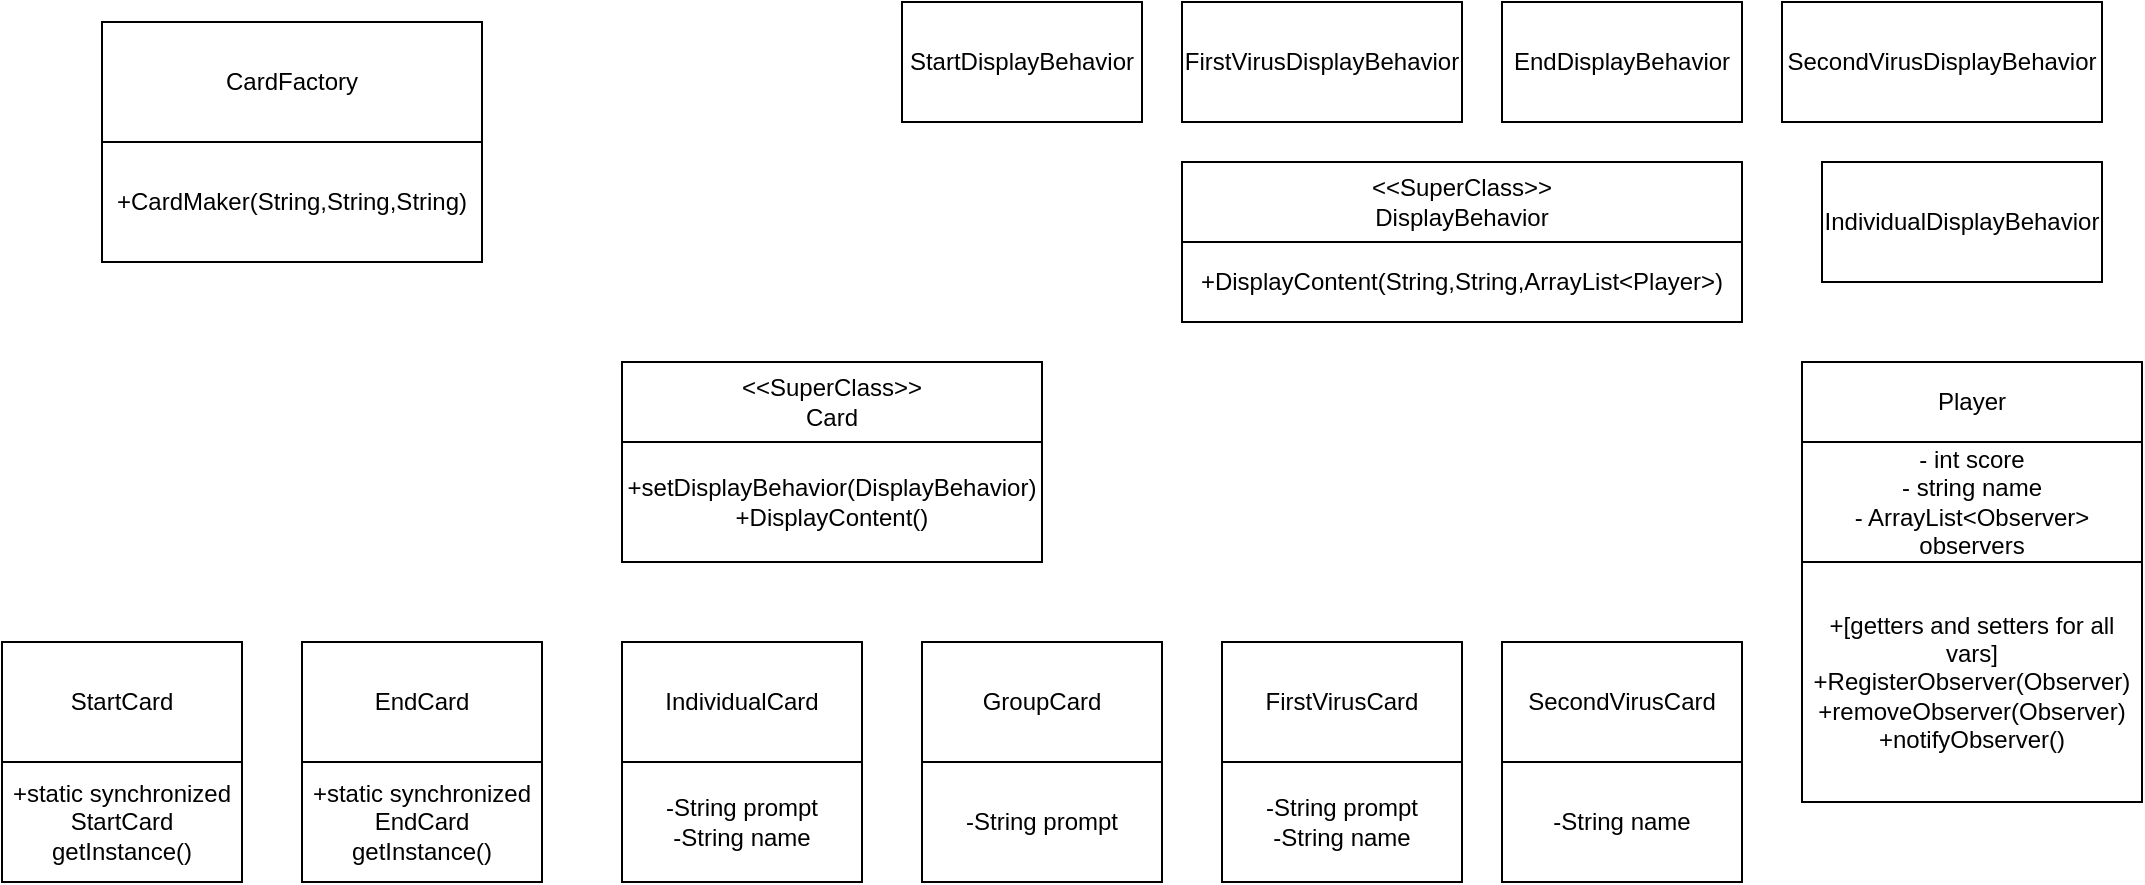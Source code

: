 <mxfile version="20.5.3" type="github">
  <diagram id="s4nw9thNw9h5mvvjcwDq" name="Page-1">
    <mxGraphModel dx="1189" dy="828" grid="1" gridSize="10" guides="1" tooltips="1" connect="1" arrows="1" fold="1" page="1" pageScale="1" pageWidth="850" pageHeight="1100" math="0" shadow="0">
      <root>
        <mxCell id="0" />
        <mxCell id="1" parent="0" />
        <mxCell id="DE9zy7Kcf4jHZsRejtrs-1" value="&amp;lt;&amp;lt;SuperClass&amp;gt;&amp;gt;&lt;br&gt;DisplayBehavior" style="rounded=0;whiteSpace=wrap;html=1;" vertex="1" parent="1">
          <mxGeometry x="610" y="180" width="280" height="40" as="geometry" />
        </mxCell>
        <mxCell id="DE9zy7Kcf4jHZsRejtrs-2" value="+DisplayContent(String,String,ArrayList&amp;lt;Player&amp;gt;)" style="rounded=0;whiteSpace=wrap;html=1;" vertex="1" parent="1">
          <mxGeometry x="610" y="220" width="280" height="40" as="geometry" />
        </mxCell>
        <mxCell id="DE9zy7Kcf4jHZsRejtrs-3" value="StartDisplayBehavior" style="rounded=0;whiteSpace=wrap;html=1;" vertex="1" parent="1">
          <mxGeometry x="470" y="100" width="120" height="60" as="geometry" />
        </mxCell>
        <mxCell id="DE9zy7Kcf4jHZsRejtrs-4" value="EndDisplayBehavior" style="rounded=0;whiteSpace=wrap;html=1;" vertex="1" parent="1">
          <mxGeometry x="770" y="100" width="120" height="60" as="geometry" />
        </mxCell>
        <mxCell id="DE9zy7Kcf4jHZsRejtrs-5" value="FirstVirusDisplayBehavior" style="rounded=0;whiteSpace=wrap;html=1;" vertex="1" parent="1">
          <mxGeometry x="610" y="100" width="140" height="60" as="geometry" />
        </mxCell>
        <mxCell id="DE9zy7Kcf4jHZsRejtrs-6" value="SecondVirusDisplayBehavior" style="rounded=0;whiteSpace=wrap;html=1;" vertex="1" parent="1">
          <mxGeometry x="910" y="100" width="160" height="60" as="geometry" />
        </mxCell>
        <mxCell id="DE9zy7Kcf4jHZsRejtrs-7" value="IndividualDisplayBehavior" style="rounded=0;whiteSpace=wrap;html=1;" vertex="1" parent="1">
          <mxGeometry x="930" y="180" width="140" height="60" as="geometry" />
        </mxCell>
        <mxCell id="DE9zy7Kcf4jHZsRejtrs-10" value="CardFactory" style="rounded=0;whiteSpace=wrap;html=1;" vertex="1" parent="1">
          <mxGeometry x="70" y="110" width="190" height="60" as="geometry" />
        </mxCell>
        <mxCell id="DE9zy7Kcf4jHZsRejtrs-11" value="+CardMaker(String,String,String)" style="rounded=0;whiteSpace=wrap;html=1;" vertex="1" parent="1">
          <mxGeometry x="70" y="170" width="190" height="60" as="geometry" />
        </mxCell>
        <mxCell id="DE9zy7Kcf4jHZsRejtrs-12" value="&amp;lt;&amp;lt;SuperClass&amp;gt;&amp;gt;&lt;br&gt;Card" style="rounded=0;whiteSpace=wrap;html=1;" vertex="1" parent="1">
          <mxGeometry x="330" y="280" width="210" height="40" as="geometry" />
        </mxCell>
        <mxCell id="DE9zy7Kcf4jHZsRejtrs-13" value="+setDisplayBehavior(DisplayBehavior)&lt;br&gt;+DisplayContent()&lt;br&gt;" style="rounded=0;whiteSpace=wrap;html=1;" vertex="1" parent="1">
          <mxGeometry x="330" y="320" width="210" height="60" as="geometry" />
        </mxCell>
        <mxCell id="DE9zy7Kcf4jHZsRejtrs-14" value="StartCard" style="rounded=0;whiteSpace=wrap;html=1;" vertex="1" parent="1">
          <mxGeometry x="20" y="420" width="120" height="60" as="geometry" />
        </mxCell>
        <mxCell id="DE9zy7Kcf4jHZsRejtrs-15" value="EndCard" style="rounded=0;whiteSpace=wrap;html=1;" vertex="1" parent="1">
          <mxGeometry x="170" y="420" width="120" height="60" as="geometry" />
        </mxCell>
        <mxCell id="DE9zy7Kcf4jHZsRejtrs-16" value="IndividualCard" style="rounded=0;whiteSpace=wrap;html=1;" vertex="1" parent="1">
          <mxGeometry x="330" y="420" width="120" height="60" as="geometry" />
        </mxCell>
        <mxCell id="DE9zy7Kcf4jHZsRejtrs-17" value="GroupCard" style="rounded=0;whiteSpace=wrap;html=1;" vertex="1" parent="1">
          <mxGeometry x="480" y="420" width="120" height="60" as="geometry" />
        </mxCell>
        <mxCell id="DE9zy7Kcf4jHZsRejtrs-18" value="FirstVirusCard" style="rounded=0;whiteSpace=wrap;html=1;" vertex="1" parent="1">
          <mxGeometry x="630" y="420" width="120" height="60" as="geometry" />
        </mxCell>
        <mxCell id="DE9zy7Kcf4jHZsRejtrs-19" value="SecondVirusCard" style="rounded=0;whiteSpace=wrap;html=1;" vertex="1" parent="1">
          <mxGeometry x="770" y="420" width="120" height="60" as="geometry" />
        </mxCell>
        <mxCell id="DE9zy7Kcf4jHZsRejtrs-20" value="+static synchronized StartCard getInstance()" style="rounded=0;whiteSpace=wrap;html=1;" vertex="1" parent="1">
          <mxGeometry x="20" y="480" width="120" height="60" as="geometry" />
        </mxCell>
        <mxCell id="DE9zy7Kcf4jHZsRejtrs-21" value="+static synchronized EndCard getInstance()" style="rounded=0;whiteSpace=wrap;html=1;" vertex="1" parent="1">
          <mxGeometry x="170" y="480" width="120" height="60" as="geometry" />
        </mxCell>
        <mxCell id="DE9zy7Kcf4jHZsRejtrs-22" value="-String prompt&lt;br&gt;-String name" style="rounded=0;whiteSpace=wrap;html=1;" vertex="1" parent="1">
          <mxGeometry x="330" y="480" width="120" height="60" as="geometry" />
        </mxCell>
        <mxCell id="DE9zy7Kcf4jHZsRejtrs-23" value="-String prompt" style="rounded=0;whiteSpace=wrap;html=1;" vertex="1" parent="1">
          <mxGeometry x="480" y="480" width="120" height="60" as="geometry" />
        </mxCell>
        <mxCell id="DE9zy7Kcf4jHZsRejtrs-24" value="-String prompt&lt;br&gt;-String name" style="rounded=0;whiteSpace=wrap;html=1;" vertex="1" parent="1">
          <mxGeometry x="630" y="480" width="120" height="60" as="geometry" />
        </mxCell>
        <mxCell id="DE9zy7Kcf4jHZsRejtrs-25" value="-String name" style="rounded=0;whiteSpace=wrap;html=1;" vertex="1" parent="1">
          <mxGeometry x="770" y="480" width="120" height="60" as="geometry" />
        </mxCell>
        <mxCell id="DE9zy7Kcf4jHZsRejtrs-26" value="Player" style="rounded=0;whiteSpace=wrap;html=1;" vertex="1" parent="1">
          <mxGeometry x="920" y="280" width="170" height="40" as="geometry" />
        </mxCell>
        <mxCell id="DE9zy7Kcf4jHZsRejtrs-27" value="- int score&lt;br&gt;- string name&lt;br&gt;- ArrayList&amp;lt;Observer&amp;gt; observers" style="rounded=0;whiteSpace=wrap;html=1;" vertex="1" parent="1">
          <mxGeometry x="920" y="320" width="170" height="60" as="geometry" />
        </mxCell>
        <mxCell id="DE9zy7Kcf4jHZsRejtrs-28" value="+[getters and setters for all vars]&lt;br&gt;+RegisterObserver(Observer)&lt;br&gt;+removeObserver(Observer)&lt;br&gt;+notifyObserver()" style="rounded=0;whiteSpace=wrap;html=1;" vertex="1" parent="1">
          <mxGeometry x="920" y="380" width="170" height="120" as="geometry" />
        </mxCell>
      </root>
    </mxGraphModel>
  </diagram>
</mxfile>
